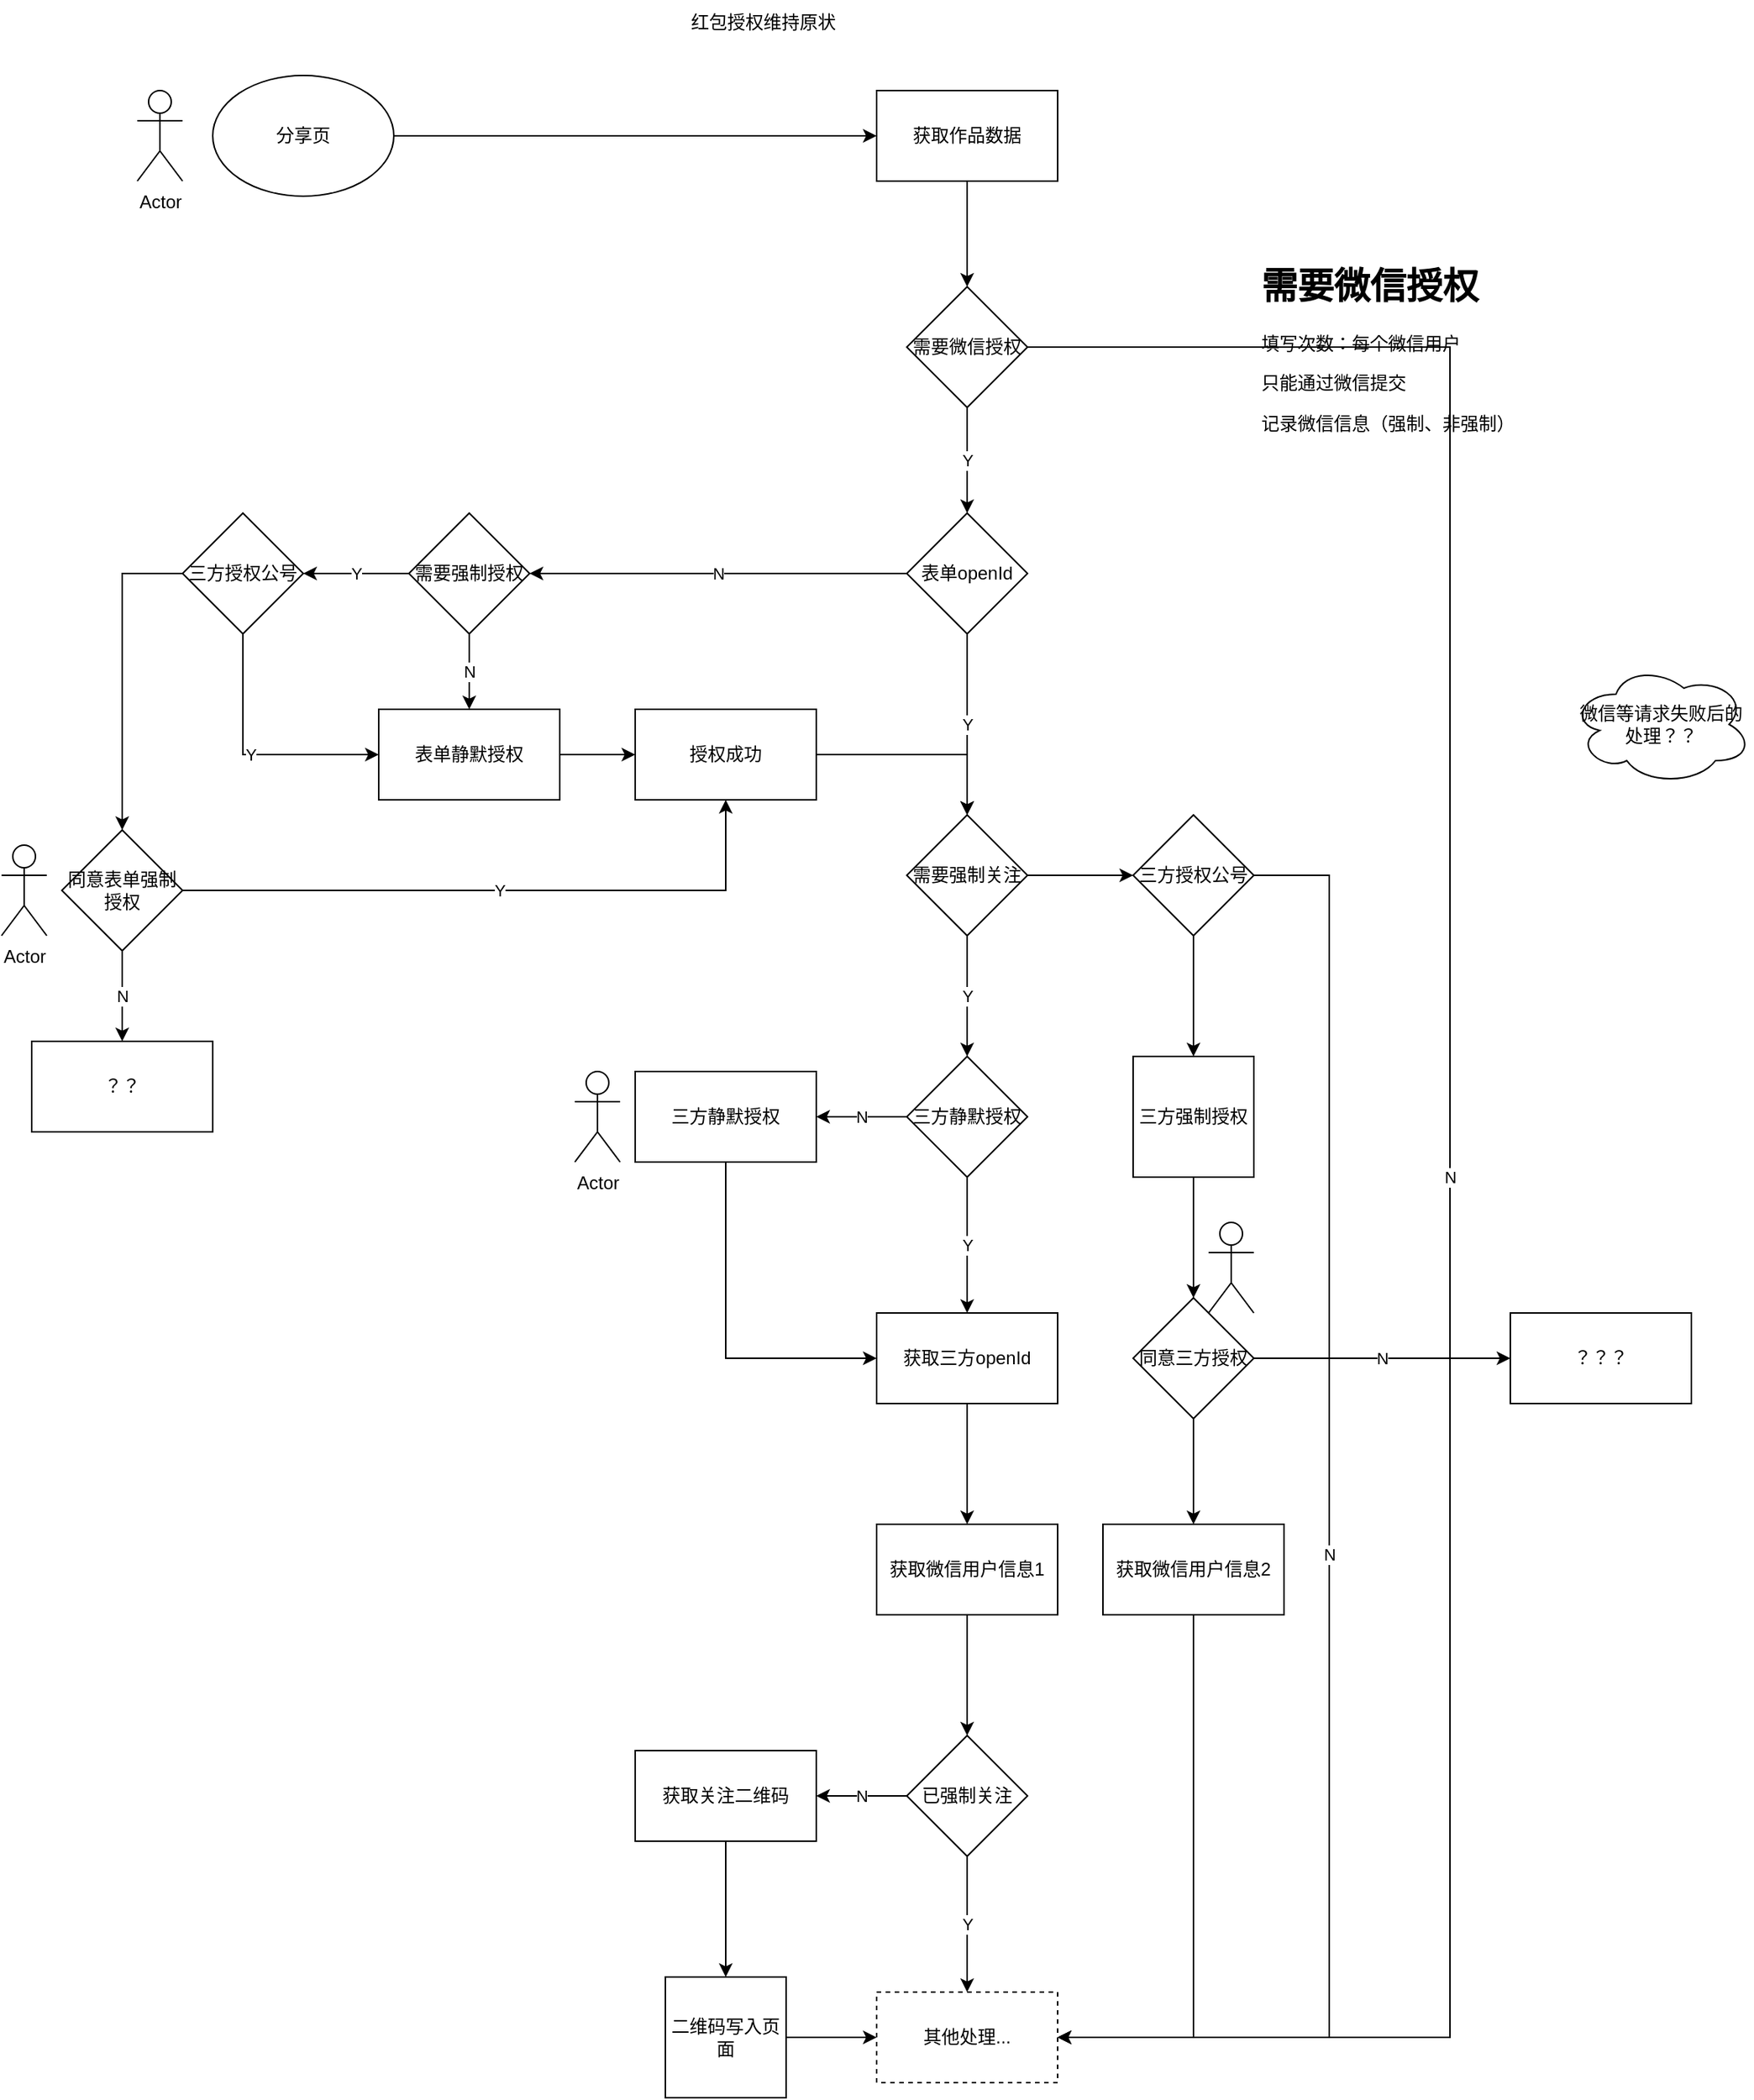 <mxfile version="14.1.8" type="github">
  <diagram id="kgpKYQtTHZ0yAKxKKP6v" name="Page-1">
    <mxGraphModel dx="2272" dy="764" grid="1" gridSize="10" guides="1" tooltips="1" connect="1" arrows="1" fold="1" page="1" pageScale="1" pageWidth="850" pageHeight="1100" math="0" shadow="0">
      <root>
        <mxCell id="0" />
        <mxCell id="1" parent="0" />
        <mxCell id="RKxTLSYBz2Tuo5BJa__w-16" value="" style="edgeStyle=orthogonalEdgeStyle;rounded=0;orthogonalLoop=1;jettySize=auto;html=1;" edge="1" parent="1" source="RKxTLSYBz2Tuo5BJa__w-12" target="RKxTLSYBz2Tuo5BJa__w-15">
          <mxGeometry relative="1" as="geometry" />
        </mxCell>
        <mxCell id="RKxTLSYBz2Tuo5BJa__w-12" value="分享页" style="ellipse;whiteSpace=wrap;html=1;" vertex="1" parent="1">
          <mxGeometry x="10" y="80" width="120" height="80" as="geometry" />
        </mxCell>
        <mxCell id="RKxTLSYBz2Tuo5BJa__w-21" value="" style="edgeStyle=orthogonalEdgeStyle;rounded=0;orthogonalLoop=1;jettySize=auto;html=1;" edge="1" parent="1" source="RKxTLSYBz2Tuo5BJa__w-15" target="RKxTLSYBz2Tuo5BJa__w-20">
          <mxGeometry relative="1" as="geometry" />
        </mxCell>
        <mxCell id="RKxTLSYBz2Tuo5BJa__w-15" value="获取作品数据" style="whiteSpace=wrap;html=1;" vertex="1" parent="1">
          <mxGeometry x="450" y="90" width="120" height="60" as="geometry" />
        </mxCell>
        <mxCell id="RKxTLSYBz2Tuo5BJa__w-19" value="红包授权维持原状" style="text;html=1;strokeColor=none;fillColor=none;align=center;verticalAlign=middle;whiteSpace=wrap;rounded=0;" vertex="1" parent="1">
          <mxGeometry x="320" y="30" width="110" height="30" as="geometry" />
        </mxCell>
        <mxCell id="RKxTLSYBz2Tuo5BJa__w-36" value="Y" style="edgeStyle=orthogonalEdgeStyle;rounded=0;orthogonalLoop=1;jettySize=auto;html=1;" edge="1" parent="1" source="RKxTLSYBz2Tuo5BJa__w-20" target="RKxTLSYBz2Tuo5BJa__w-25">
          <mxGeometry relative="1" as="geometry">
            <mxPoint x="510" y="380" as="targetPoint" />
          </mxGeometry>
        </mxCell>
        <mxCell id="RKxTLSYBz2Tuo5BJa__w-42" value="N" style="edgeStyle=orthogonalEdgeStyle;rounded=0;orthogonalLoop=1;jettySize=auto;html=1;exitX=1;exitY=0.5;exitDx=0;exitDy=0;entryX=1;entryY=0.5;entryDx=0;entryDy=0;" edge="1" parent="1" source="RKxTLSYBz2Tuo5BJa__w-20" target="RKxTLSYBz2Tuo5BJa__w-33">
          <mxGeometry relative="1" as="geometry">
            <Array as="points">
              <mxPoint x="830" y="260" />
              <mxPoint x="830" y="1380" />
            </Array>
          </mxGeometry>
        </mxCell>
        <mxCell id="RKxTLSYBz2Tuo5BJa__w-20" value="需要微信授权" style="rhombus;whiteSpace=wrap;html=1;" vertex="1" parent="1">
          <mxGeometry x="470" y="220" width="80" height="80" as="geometry" />
        </mxCell>
        <mxCell id="RKxTLSYBz2Tuo5BJa__w-22" value="&lt;h1&gt;需要微信授权&lt;/h1&gt;&lt;p&gt;填写次数：每个微信用户&lt;/p&gt;&lt;p&gt;只能通过微信提交&lt;/p&gt;&lt;p&gt;记录微信信息（强制、非强制）&lt;/p&gt;" style="text;html=1;strokeColor=none;fillColor=none;spacing=5;spacingTop=-20;whiteSpace=wrap;overflow=hidden;rounded=0;" vertex="1" parent="1">
          <mxGeometry x="700" y="200" width="190" height="120" as="geometry" />
        </mxCell>
        <mxCell id="RKxTLSYBz2Tuo5BJa__w-28" value="Y" style="edgeStyle=orthogonalEdgeStyle;rounded=0;orthogonalLoop=1;jettySize=auto;html=1;" edge="1" parent="1" source="RKxTLSYBz2Tuo5BJa__w-25" target="RKxTLSYBz2Tuo5BJa__w-27">
          <mxGeometry relative="1" as="geometry" />
        </mxCell>
        <mxCell id="RKxTLSYBz2Tuo5BJa__w-44" value="N" style="edgeStyle=orthogonalEdgeStyle;rounded=0;orthogonalLoop=1;jettySize=auto;html=1;" edge="1" parent="1" source="RKxTLSYBz2Tuo5BJa__w-25" target="RKxTLSYBz2Tuo5BJa__w-43">
          <mxGeometry relative="1" as="geometry" />
        </mxCell>
        <mxCell id="RKxTLSYBz2Tuo5BJa__w-25" value="表单openId" style="rhombus;whiteSpace=wrap;html=1;" vertex="1" parent="1">
          <mxGeometry x="470" y="370" width="80" height="80" as="geometry" />
        </mxCell>
        <mxCell id="RKxTLSYBz2Tuo5BJa__w-30" value="Y" style="edgeStyle=orthogonalEdgeStyle;rounded=0;orthogonalLoop=1;jettySize=auto;html=1;" edge="1" parent="1" source="RKxTLSYBz2Tuo5BJa__w-27" target="RKxTLSYBz2Tuo5BJa__w-29">
          <mxGeometry relative="1" as="geometry" />
        </mxCell>
        <mxCell id="RKxTLSYBz2Tuo5BJa__w-76" value="" style="edgeStyle=orthogonalEdgeStyle;rounded=0;orthogonalLoop=1;jettySize=auto;html=1;" edge="1" parent="1" source="RKxTLSYBz2Tuo5BJa__w-27" target="RKxTLSYBz2Tuo5BJa__w-75">
          <mxGeometry relative="1" as="geometry" />
        </mxCell>
        <mxCell id="RKxTLSYBz2Tuo5BJa__w-27" value="需要强制关注" style="rhombus;whiteSpace=wrap;html=1;" vertex="1" parent="1">
          <mxGeometry x="470" y="570" width="80" height="80" as="geometry" />
        </mxCell>
        <mxCell id="RKxTLSYBz2Tuo5BJa__w-55" value="Y" style="edgeStyle=orthogonalEdgeStyle;rounded=0;orthogonalLoop=1;jettySize=auto;html=1;" edge="1" parent="1" source="RKxTLSYBz2Tuo5BJa__w-29" target="RKxTLSYBz2Tuo5BJa__w-54">
          <mxGeometry relative="1" as="geometry" />
        </mxCell>
        <mxCell id="RKxTLSYBz2Tuo5BJa__w-58" value="N" style="edgeStyle=orthogonalEdgeStyle;rounded=0;orthogonalLoop=1;jettySize=auto;html=1;" edge="1" parent="1" source="RKxTLSYBz2Tuo5BJa__w-29" target="RKxTLSYBz2Tuo5BJa__w-57">
          <mxGeometry relative="1" as="geometry" />
        </mxCell>
        <mxCell id="RKxTLSYBz2Tuo5BJa__w-29" value="三方静默授权" style="rhombus;whiteSpace=wrap;html=1;" vertex="1" parent="1">
          <mxGeometry x="470" y="730" width="80" height="80" as="geometry" />
        </mxCell>
        <mxCell id="RKxTLSYBz2Tuo5BJa__w-34" value="Y" style="edgeStyle=orthogonalEdgeStyle;rounded=0;orthogonalLoop=1;jettySize=auto;html=1;" edge="1" parent="1" source="RKxTLSYBz2Tuo5BJa__w-31" target="RKxTLSYBz2Tuo5BJa__w-33">
          <mxGeometry relative="1" as="geometry" />
        </mxCell>
        <mxCell id="RKxTLSYBz2Tuo5BJa__w-61" value="N" style="edgeStyle=orthogonalEdgeStyle;rounded=0;orthogonalLoop=1;jettySize=auto;html=1;" edge="1" parent="1" source="RKxTLSYBz2Tuo5BJa__w-31" target="RKxTLSYBz2Tuo5BJa__w-60">
          <mxGeometry relative="1" as="geometry" />
        </mxCell>
        <mxCell id="RKxTLSYBz2Tuo5BJa__w-31" value="已强制关注" style="rhombus;whiteSpace=wrap;html=1;" vertex="1" parent="1">
          <mxGeometry x="470" y="1180" width="80" height="80" as="geometry" />
        </mxCell>
        <mxCell id="RKxTLSYBz2Tuo5BJa__w-33" value="其他处理..." style="whiteSpace=wrap;html=1;dashed=1;" vertex="1" parent="1">
          <mxGeometry x="450" y="1350" width="120" height="60" as="geometry" />
        </mxCell>
        <mxCell id="RKxTLSYBz2Tuo5BJa__w-46" value="N" style="edgeStyle=orthogonalEdgeStyle;rounded=0;orthogonalLoop=1;jettySize=auto;html=1;entryX=0.5;entryY=0;entryDx=0;entryDy=0;" edge="1" parent="1" source="RKxTLSYBz2Tuo5BJa__w-43" target="RKxTLSYBz2Tuo5BJa__w-67">
          <mxGeometry relative="1" as="geometry">
            <mxPoint x="300" y="510" as="targetPoint" />
          </mxGeometry>
        </mxCell>
        <mxCell id="RKxTLSYBz2Tuo5BJa__w-66" value="Y" style="edgeStyle=orthogonalEdgeStyle;rounded=0;orthogonalLoop=1;jettySize=auto;html=1;" edge="1" parent="1" source="RKxTLSYBz2Tuo5BJa__w-43" target="RKxTLSYBz2Tuo5BJa__w-65">
          <mxGeometry relative="1" as="geometry" />
        </mxCell>
        <mxCell id="RKxTLSYBz2Tuo5BJa__w-43" value="需要强制授权" style="rhombus;whiteSpace=wrap;html=1;" vertex="1" parent="1">
          <mxGeometry x="140" y="370" width="80" height="80" as="geometry" />
        </mxCell>
        <mxCell id="RKxTLSYBz2Tuo5BJa__w-47" style="edgeStyle=orthogonalEdgeStyle;rounded=0;orthogonalLoop=1;jettySize=auto;html=1;exitX=1;exitY=0.5;exitDx=0;exitDy=0;entryX=0.5;entryY=0;entryDx=0;entryDy=0;" edge="1" parent="1" source="RKxTLSYBz2Tuo5BJa__w-45" target="RKxTLSYBz2Tuo5BJa__w-27">
          <mxGeometry relative="1" as="geometry" />
        </mxCell>
        <mxCell id="RKxTLSYBz2Tuo5BJa__w-45" value="授权成功" style="whiteSpace=wrap;html=1;" vertex="1" parent="1">
          <mxGeometry x="290" y="500" width="120" height="60" as="geometry" />
        </mxCell>
        <mxCell id="RKxTLSYBz2Tuo5BJa__w-52" value="N" style="edgeStyle=orthogonalEdgeStyle;rounded=0;orthogonalLoop=1;jettySize=auto;html=1;" edge="1" parent="1" source="RKxTLSYBz2Tuo5BJa__w-48" target="RKxTLSYBz2Tuo5BJa__w-51">
          <mxGeometry relative="1" as="geometry" />
        </mxCell>
        <mxCell id="RKxTLSYBz2Tuo5BJa__w-71" value="Y" style="edgeStyle=orthogonalEdgeStyle;rounded=0;orthogonalLoop=1;jettySize=auto;html=1;exitX=1;exitY=0.5;exitDx=0;exitDy=0;entryX=0.5;entryY=1;entryDx=0;entryDy=0;" edge="1" parent="1" source="RKxTLSYBz2Tuo5BJa__w-48" target="RKxTLSYBz2Tuo5BJa__w-45">
          <mxGeometry relative="1" as="geometry" />
        </mxCell>
        <mxCell id="RKxTLSYBz2Tuo5BJa__w-48" value="同意表单强制授权" style="rhombus;whiteSpace=wrap;html=1;" vertex="1" parent="1">
          <mxGeometry x="-90" y="580" width="80" height="80" as="geometry" />
        </mxCell>
        <mxCell id="RKxTLSYBz2Tuo5BJa__w-51" value="？？" style="whiteSpace=wrap;html=1;" vertex="1" parent="1">
          <mxGeometry x="-110" y="720" width="120" height="60" as="geometry" />
        </mxCell>
        <mxCell id="RKxTLSYBz2Tuo5BJa__w-81" value="" style="edgeStyle=orthogonalEdgeStyle;rounded=0;orthogonalLoop=1;jettySize=auto;html=1;" edge="1" parent="1" source="RKxTLSYBz2Tuo5BJa__w-54" target="RKxTLSYBz2Tuo5BJa__w-80">
          <mxGeometry relative="1" as="geometry" />
        </mxCell>
        <mxCell id="RKxTLSYBz2Tuo5BJa__w-54" value="获取三方openId" style="whiteSpace=wrap;html=1;" vertex="1" parent="1">
          <mxGeometry x="450" y="900" width="120" height="60" as="geometry" />
        </mxCell>
        <mxCell id="RKxTLSYBz2Tuo5BJa__w-59" style="edgeStyle=orthogonalEdgeStyle;rounded=0;orthogonalLoop=1;jettySize=auto;html=1;exitX=0.5;exitY=1;exitDx=0;exitDy=0;entryX=0;entryY=0.5;entryDx=0;entryDy=0;" edge="1" parent="1" source="RKxTLSYBz2Tuo5BJa__w-57" target="RKxTLSYBz2Tuo5BJa__w-54">
          <mxGeometry relative="1" as="geometry" />
        </mxCell>
        <mxCell id="RKxTLSYBz2Tuo5BJa__w-57" value="三方静默授权" style="whiteSpace=wrap;html=1;" vertex="1" parent="1">
          <mxGeometry x="290" y="740" width="120" height="60" as="geometry" />
        </mxCell>
        <mxCell id="RKxTLSYBz2Tuo5BJa__w-63" value="" style="edgeStyle=orthogonalEdgeStyle;rounded=0;orthogonalLoop=1;jettySize=auto;html=1;" edge="1" parent="1" source="RKxTLSYBz2Tuo5BJa__w-60" target="RKxTLSYBz2Tuo5BJa__w-62">
          <mxGeometry relative="1" as="geometry" />
        </mxCell>
        <mxCell id="RKxTLSYBz2Tuo5BJa__w-60" value="获取关注二维码" style="whiteSpace=wrap;html=1;" vertex="1" parent="1">
          <mxGeometry x="290" y="1190" width="120" height="60" as="geometry" />
        </mxCell>
        <mxCell id="RKxTLSYBz2Tuo5BJa__w-64" style="edgeStyle=orthogonalEdgeStyle;rounded=0;orthogonalLoop=1;jettySize=auto;html=1;exitX=1;exitY=0.5;exitDx=0;exitDy=0;entryX=0;entryY=0.5;entryDx=0;entryDy=0;" edge="1" parent="1" source="RKxTLSYBz2Tuo5BJa__w-62" target="RKxTLSYBz2Tuo5BJa__w-33">
          <mxGeometry relative="1" as="geometry" />
        </mxCell>
        <mxCell id="RKxTLSYBz2Tuo5BJa__w-62" value="二维码写入页面" style="rounded=0;whiteSpace=wrap;html=1;fontFamily=Helvetica;fontSize=12;fontColor=#000000;align=center;strokeColor=#000000;fillColor=#ffffff;" vertex="1" parent="1">
          <mxGeometry x="310" y="1340" width="80" height="80" as="geometry" />
        </mxCell>
        <mxCell id="RKxTLSYBz2Tuo5BJa__w-68" value="Y" style="edgeStyle=orthogonalEdgeStyle;rounded=0;orthogonalLoop=1;jettySize=auto;html=1;entryX=0;entryY=0.5;entryDx=0;entryDy=0;exitX=0.5;exitY=1;exitDx=0;exitDy=0;" edge="1" parent="1" source="RKxTLSYBz2Tuo5BJa__w-65" target="RKxTLSYBz2Tuo5BJa__w-67">
          <mxGeometry relative="1" as="geometry" />
        </mxCell>
        <mxCell id="RKxTLSYBz2Tuo5BJa__w-70" style="edgeStyle=orthogonalEdgeStyle;rounded=0;orthogonalLoop=1;jettySize=auto;html=1;exitX=0;exitY=0.5;exitDx=0;exitDy=0;entryX=0.5;entryY=0;entryDx=0;entryDy=0;" edge="1" parent="1" source="RKxTLSYBz2Tuo5BJa__w-65" target="RKxTLSYBz2Tuo5BJa__w-48">
          <mxGeometry relative="1" as="geometry" />
        </mxCell>
        <mxCell id="RKxTLSYBz2Tuo5BJa__w-65" value="三方授权公号" style="rhombus;whiteSpace=wrap;html=1;" vertex="1" parent="1">
          <mxGeometry x="-10" y="370" width="80" height="80" as="geometry" />
        </mxCell>
        <mxCell id="RKxTLSYBz2Tuo5BJa__w-69" style="edgeStyle=orthogonalEdgeStyle;rounded=0;orthogonalLoop=1;jettySize=auto;html=1;exitX=1;exitY=0.5;exitDx=0;exitDy=0;entryX=0;entryY=0.5;entryDx=0;entryDy=0;" edge="1" parent="1" source="RKxTLSYBz2Tuo5BJa__w-67" target="RKxTLSYBz2Tuo5BJa__w-45">
          <mxGeometry relative="1" as="geometry" />
        </mxCell>
        <mxCell id="RKxTLSYBz2Tuo5BJa__w-67" value="表单静默授权" style="whiteSpace=wrap;html=1;" vertex="1" parent="1">
          <mxGeometry x="120" y="500" width="120" height="60" as="geometry" />
        </mxCell>
        <mxCell id="RKxTLSYBz2Tuo5BJa__w-72" value="Actor" style="shape=umlActor;verticalLabelPosition=bottom;verticalAlign=top;html=1;outlineConnect=0;" vertex="1" parent="1">
          <mxGeometry x="-130" y="590" width="30" height="60" as="geometry" />
        </mxCell>
        <mxCell id="RKxTLSYBz2Tuo5BJa__w-73" value="Actor" style="shape=umlActor;verticalLabelPosition=bottom;verticalAlign=top;html=1;outlineConnect=0;" vertex="1" parent="1">
          <mxGeometry x="-40" y="90" width="30" height="60" as="geometry" />
        </mxCell>
        <mxCell id="RKxTLSYBz2Tuo5BJa__w-74" value="Actor" style="shape=umlActor;verticalLabelPosition=bottom;verticalAlign=top;html=1;outlineConnect=0;" vertex="1" parent="1">
          <mxGeometry x="250" y="740" width="30" height="60" as="geometry" />
        </mxCell>
        <mxCell id="RKxTLSYBz2Tuo5BJa__w-77" value="N" style="edgeStyle=orthogonalEdgeStyle;rounded=0;orthogonalLoop=1;jettySize=auto;html=1;exitX=1;exitY=0.5;exitDx=0;exitDy=0;entryX=1;entryY=0.5;entryDx=0;entryDy=0;" edge="1" parent="1" source="RKxTLSYBz2Tuo5BJa__w-75" target="RKxTLSYBz2Tuo5BJa__w-33">
          <mxGeometry relative="1" as="geometry">
            <Array as="points">
              <mxPoint x="750" y="610" />
              <mxPoint x="750" y="1380" />
            </Array>
          </mxGeometry>
        </mxCell>
        <mxCell id="RKxTLSYBz2Tuo5BJa__w-79" value="" style="edgeStyle=orthogonalEdgeStyle;rounded=0;orthogonalLoop=1;jettySize=auto;html=1;" edge="1" parent="1" source="RKxTLSYBz2Tuo5BJa__w-75" target="RKxTLSYBz2Tuo5BJa__w-78">
          <mxGeometry relative="1" as="geometry" />
        </mxCell>
        <mxCell id="RKxTLSYBz2Tuo5BJa__w-75" value="三方授权公号" style="rhombus;whiteSpace=wrap;html=1;" vertex="1" parent="1">
          <mxGeometry x="620" y="570" width="80" height="80" as="geometry" />
        </mxCell>
        <mxCell id="RKxTLSYBz2Tuo5BJa__w-84" value="" style="edgeStyle=orthogonalEdgeStyle;rounded=0;orthogonalLoop=1;jettySize=auto;html=1;" edge="1" parent="1" source="RKxTLSYBz2Tuo5BJa__w-78" target="RKxTLSYBz2Tuo5BJa__w-83">
          <mxGeometry relative="1" as="geometry" />
        </mxCell>
        <mxCell id="RKxTLSYBz2Tuo5BJa__w-78" value="三方强制授权" style="rounded=0;whiteSpace=wrap;html=1;fontFamily=Helvetica;fontSize=12;fontColor=#000000;align=center;strokeColor=#000000;fillColor=#ffffff;" vertex="1" parent="1">
          <mxGeometry x="620" y="730" width="80" height="80" as="geometry" />
        </mxCell>
        <mxCell id="RKxTLSYBz2Tuo5BJa__w-82" style="edgeStyle=orthogonalEdgeStyle;rounded=0;orthogonalLoop=1;jettySize=auto;html=1;exitX=0.5;exitY=1;exitDx=0;exitDy=0;entryX=0.5;entryY=0;entryDx=0;entryDy=0;" edge="1" parent="1" source="RKxTLSYBz2Tuo5BJa__w-80" target="RKxTLSYBz2Tuo5BJa__w-31">
          <mxGeometry relative="1" as="geometry" />
        </mxCell>
        <mxCell id="RKxTLSYBz2Tuo5BJa__w-80" value="获取微信用户信息1" style="whiteSpace=wrap;html=1;" vertex="1" parent="1">
          <mxGeometry x="450" y="1040" width="120" height="60" as="geometry" />
        </mxCell>
        <mxCell id="RKxTLSYBz2Tuo5BJa__w-88" value="N" style="edgeStyle=orthogonalEdgeStyle;rounded=0;orthogonalLoop=1;jettySize=auto;html=1;" edge="1" parent="1" source="RKxTLSYBz2Tuo5BJa__w-83" target="RKxTLSYBz2Tuo5BJa__w-87">
          <mxGeometry relative="1" as="geometry" />
        </mxCell>
        <mxCell id="RKxTLSYBz2Tuo5BJa__w-91" value="" style="edgeStyle=orthogonalEdgeStyle;rounded=0;orthogonalLoop=1;jettySize=auto;html=1;" edge="1" parent="1" source="RKxTLSYBz2Tuo5BJa__w-83" target="RKxTLSYBz2Tuo5BJa__w-90">
          <mxGeometry relative="1" as="geometry" />
        </mxCell>
        <mxCell id="RKxTLSYBz2Tuo5BJa__w-83" value="同意三方授权" style="rhombus;whiteSpace=wrap;html=1;rounded=0;" vertex="1" parent="1">
          <mxGeometry x="620" y="890" width="80" height="80" as="geometry" />
        </mxCell>
        <mxCell id="RKxTLSYBz2Tuo5BJa__w-85" value="" style="shape=umlActor;verticalLabelPosition=bottom;verticalAlign=top;html=1;outlineConnect=0;" vertex="1" parent="1">
          <mxGeometry x="670" y="840" width="30" height="60" as="geometry" />
        </mxCell>
        <mxCell id="RKxTLSYBz2Tuo5BJa__w-87" value="？？？" style="whiteSpace=wrap;html=1;rounded=0;" vertex="1" parent="1">
          <mxGeometry x="870" y="900" width="120" height="60" as="geometry" />
        </mxCell>
        <mxCell id="RKxTLSYBz2Tuo5BJa__w-89" value="微信等请求失败后的处理？？" style="ellipse;shape=cloud;whiteSpace=wrap;html=1;" vertex="1" parent="1">
          <mxGeometry x="910" y="470" width="120" height="80" as="geometry" />
        </mxCell>
        <mxCell id="RKxTLSYBz2Tuo5BJa__w-92" style="edgeStyle=orthogonalEdgeStyle;rounded=0;orthogonalLoop=1;jettySize=auto;html=1;exitX=0.5;exitY=1;exitDx=0;exitDy=0;entryX=1;entryY=0.5;entryDx=0;entryDy=0;" edge="1" parent="1" source="RKxTLSYBz2Tuo5BJa__w-90" target="RKxTLSYBz2Tuo5BJa__w-33">
          <mxGeometry relative="1" as="geometry" />
        </mxCell>
        <mxCell id="RKxTLSYBz2Tuo5BJa__w-90" value="获取微信用户信息2" style="whiteSpace=wrap;html=1;rounded=0;" vertex="1" parent="1">
          <mxGeometry x="600" y="1040" width="120" height="60" as="geometry" />
        </mxCell>
      </root>
    </mxGraphModel>
  </diagram>
</mxfile>
